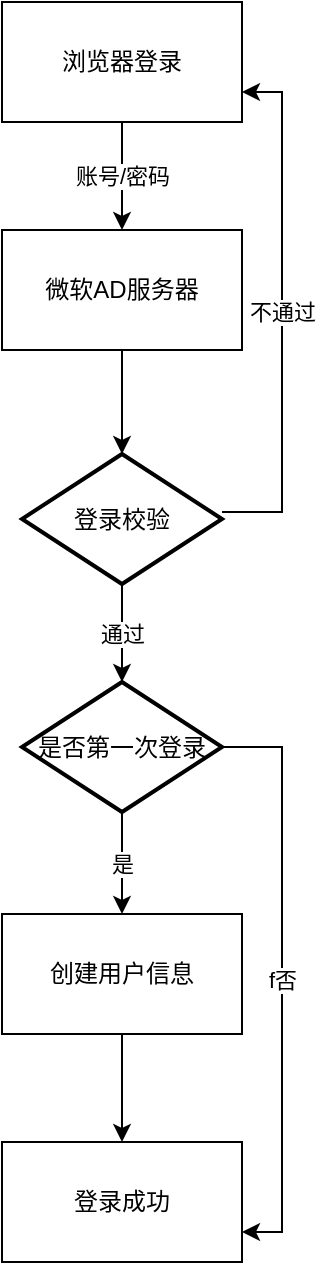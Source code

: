 <mxfile version="13.10.9" type="github">
  <diagram id="3_leCuQxcKob-mFhwr9k" name="Page-1">
    <mxGraphModel dx="1199" dy="664" grid="1" gridSize="10" guides="1" tooltips="1" connect="1" arrows="1" fold="1" page="1" pageScale="1" pageWidth="827" pageHeight="1169" math="0" shadow="0">
      <root>
        <mxCell id="0" />
        <mxCell id="1" parent="0" />
        <mxCell id="znTiQh1u2bCukuswLQQQ-19" value="通过" style="edgeStyle=orthogonalEdgeStyle;rounded=0;orthogonalLoop=1;jettySize=auto;html=1;" parent="1" source="znTiQh1u2bCukuswLQQQ-12" target="znTiQh1u2bCukuswLQQQ-18" edge="1">
          <mxGeometry relative="1" as="geometry" />
        </mxCell>
        <mxCell id="znTiQh1u2bCukuswLQQQ-20" value="不通过" style="edgeStyle=orthogonalEdgeStyle;rounded=0;orthogonalLoop=1;jettySize=auto;html=1;entryX=1;entryY=0.75;entryDx=0;entryDy=0;" parent="1" source="znTiQh1u2bCukuswLQQQ-12" target="znTiQh1u2bCukuswLQQQ-13" edge="1">
          <mxGeometry relative="1" as="geometry">
            <mxPoint x="520" y="370" as="targetPoint" />
            <Array as="points">
              <mxPoint x="460" y="585" />
              <mxPoint x="460" y="375" />
            </Array>
          </mxGeometry>
        </mxCell>
        <mxCell id="znTiQh1u2bCukuswLQQQ-12" value="登录校验" style="strokeWidth=2;html=1;shape=mxgraph.flowchart.decision;whiteSpace=wrap;" parent="1" vertex="1">
          <mxGeometry x="330" y="556" width="100" height="65" as="geometry" />
        </mxCell>
        <mxCell id="znTiQh1u2bCukuswLQQQ-15" value="账号/密码" style="edgeStyle=orthogonalEdgeStyle;rounded=0;orthogonalLoop=1;jettySize=auto;html=1;" parent="1" source="znTiQh1u2bCukuswLQQQ-13" target="znTiQh1u2bCukuswLQQQ-14" edge="1">
          <mxGeometry relative="1" as="geometry" />
        </mxCell>
        <mxCell id="znTiQh1u2bCukuswLQQQ-13" value="浏览器登录" style="rounded=0;whiteSpace=wrap;html=1;" parent="1" vertex="1">
          <mxGeometry x="320" y="330" width="120" height="60" as="geometry" />
        </mxCell>
        <mxCell id="znTiQh1u2bCukuswLQQQ-16" value="" style="edgeStyle=orthogonalEdgeStyle;rounded=0;orthogonalLoop=1;jettySize=auto;html=1;" parent="1" source="znTiQh1u2bCukuswLQQQ-14" target="znTiQh1u2bCukuswLQQQ-12" edge="1">
          <mxGeometry relative="1" as="geometry" />
        </mxCell>
        <mxCell id="znTiQh1u2bCukuswLQQQ-14" value="微软AD服务器" style="rounded=0;whiteSpace=wrap;html=1;" parent="1" vertex="1">
          <mxGeometry x="320" y="444" width="120" height="60" as="geometry" />
        </mxCell>
        <mxCell id="znTiQh1u2bCukuswLQQQ-26" value="是" style="edgeStyle=orthogonalEdgeStyle;rounded=0;orthogonalLoop=1;jettySize=auto;html=1;" parent="1" source="znTiQh1u2bCukuswLQQQ-18" target="znTiQh1u2bCukuswLQQQ-24" edge="1">
          <mxGeometry relative="1" as="geometry" />
        </mxCell>
        <mxCell id="znTiQh1u2bCukuswLQQQ-28" value="f否" style="edgeStyle=orthogonalEdgeStyle;rounded=0;orthogonalLoop=1;jettySize=auto;html=1;entryX=1;entryY=0.75;entryDx=0;entryDy=0;" parent="1" source="znTiQh1u2bCukuswLQQQ-18" target="znTiQh1u2bCukuswLQQQ-25" edge="1">
          <mxGeometry relative="1" as="geometry">
            <Array as="points">
              <mxPoint x="460" y="703" />
              <mxPoint x="460" y="945" />
            </Array>
          </mxGeometry>
        </mxCell>
        <mxCell id="znTiQh1u2bCukuswLQQQ-18" value="是否第一次登录" style="strokeWidth=2;html=1;shape=mxgraph.flowchart.decision;whiteSpace=wrap;" parent="1" vertex="1">
          <mxGeometry x="330" y="670" width="100" height="65" as="geometry" />
        </mxCell>
        <mxCell id="znTiQh1u2bCukuswLQQQ-27" style="edgeStyle=orthogonalEdgeStyle;rounded=0;orthogonalLoop=1;jettySize=auto;html=1;entryX=0.5;entryY=0;entryDx=0;entryDy=0;" parent="1" source="znTiQh1u2bCukuswLQQQ-24" target="znTiQh1u2bCukuswLQQQ-25" edge="1">
          <mxGeometry relative="1" as="geometry" />
        </mxCell>
        <mxCell id="znTiQh1u2bCukuswLQQQ-24" value="创建用户信息" style="rounded=0;whiteSpace=wrap;html=1;" parent="1" vertex="1">
          <mxGeometry x="320" y="786" width="120" height="60" as="geometry" />
        </mxCell>
        <mxCell id="znTiQh1u2bCukuswLQQQ-25" value="登录成功" style="rounded=0;whiteSpace=wrap;html=1;" parent="1" vertex="1">
          <mxGeometry x="320" y="900" width="120" height="60" as="geometry" />
        </mxCell>
      </root>
    </mxGraphModel>
  </diagram>
</mxfile>
